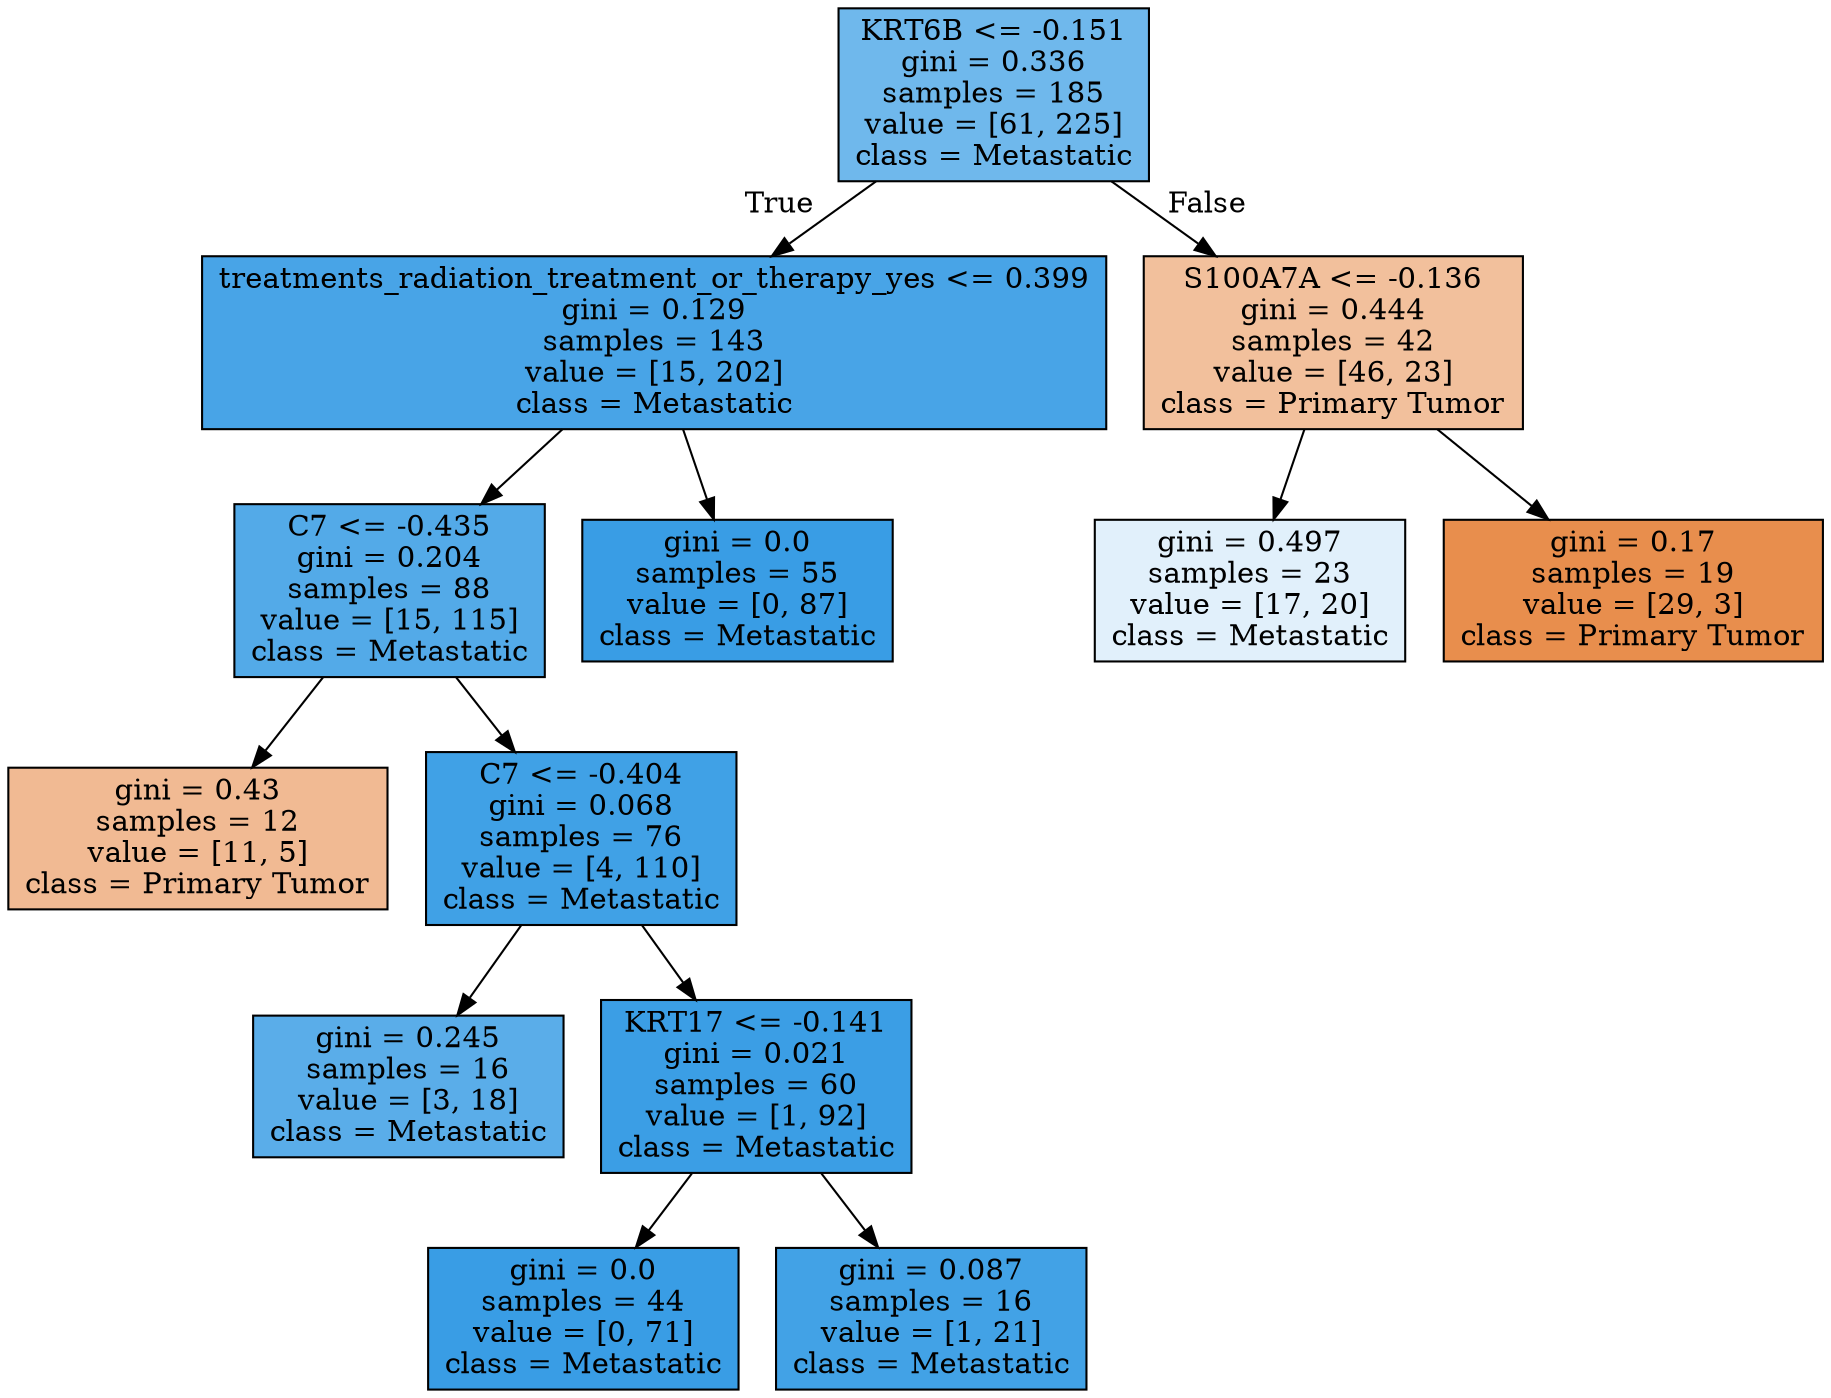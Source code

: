 digraph Tree {
node [shape=box, style="filled", color="black"] ;
0 [label="KRT6B <= -0.151\ngini = 0.336\nsamples = 185\nvalue = [61, 225]\nclass = Metastatic", fillcolor="#6fb8ec"] ;
1 [label="treatments_radiation_treatment_or_therapy_yes <= 0.399\ngini = 0.129\nsamples = 143\nvalue = [15, 202]\nclass = Metastatic", fillcolor="#48a4e7"] ;
0 -> 1 [labeldistance=2.5, labelangle=45, headlabel="True"] ;
2 [label="C7 <= -0.435\ngini = 0.204\nsamples = 88\nvalue = [15, 115]\nclass = Metastatic", fillcolor="#53aae8"] ;
1 -> 2 ;
3 [label="gini = 0.43\nsamples = 12\nvalue = [11, 5]\nclass = Primary Tumor", fillcolor="#f1ba93"] ;
2 -> 3 ;
4 [label="C7 <= -0.404\ngini = 0.068\nsamples = 76\nvalue = [4, 110]\nclass = Metastatic", fillcolor="#40a1e6"] ;
2 -> 4 ;
5 [label="gini = 0.245\nsamples = 16\nvalue = [3, 18]\nclass = Metastatic", fillcolor="#5aade9"] ;
4 -> 5 ;
6 [label="KRT17 <= -0.141\ngini = 0.021\nsamples = 60\nvalue = [1, 92]\nclass = Metastatic", fillcolor="#3b9ee5"] ;
4 -> 6 ;
7 [label="gini = 0.0\nsamples = 44\nvalue = [0, 71]\nclass = Metastatic", fillcolor="#399de5"] ;
6 -> 7 ;
8 [label="gini = 0.087\nsamples = 16\nvalue = [1, 21]\nclass = Metastatic", fillcolor="#42a2e6"] ;
6 -> 8 ;
9 [label="gini = 0.0\nsamples = 55\nvalue = [0, 87]\nclass = Metastatic", fillcolor="#399de5"] ;
1 -> 9 ;
10 [label="S100A7A <= -0.136\ngini = 0.444\nsamples = 42\nvalue = [46, 23]\nclass = Primary Tumor", fillcolor="#f2c09c"] ;
0 -> 10 [labeldistance=2.5, labelangle=-45, headlabel="False"] ;
11 [label="gini = 0.497\nsamples = 23\nvalue = [17, 20]\nclass = Metastatic", fillcolor="#e1f0fb"] ;
10 -> 11 ;
12 [label="gini = 0.17\nsamples = 19\nvalue = [29, 3]\nclass = Primary Tumor", fillcolor="#e88e4d"] ;
10 -> 12 ;
}